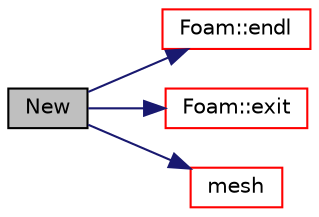 digraph "New"
{
  bgcolor="transparent";
  edge [fontname="Helvetica",fontsize="10",labelfontname="Helvetica",labelfontsize="10"];
  node [fontname="Helvetica",fontsize="10",shape=record];
  rankdir="LR";
  Node61 [label="New",height=0.2,width=0.4,color="black", fillcolor="grey75", style="filled", fontcolor="black"];
  Node61 -> Node62 [color="midnightblue",fontsize="10",style="solid",fontname="Helvetica"];
  Node62 [label="Foam::endl",height=0.2,width=0.4,color="red",URL="$a21851.html#a2db8fe02a0d3909e9351bb4275b23ce4",tooltip="Add newline and flush stream. "];
  Node61 -> Node64 [color="midnightblue",fontsize="10",style="solid",fontname="Helvetica"];
  Node64 [label="Foam::exit",height=0.2,width=0.4,color="red",URL="$a21851.html#a06ca7250d8e89caf05243ec094843642"];
  Node61 -> Node111 [color="midnightblue",fontsize="10",style="solid",fontname="Helvetica"];
  Node111 [label="mesh",height=0.2,width=0.4,color="red",URL="$a24505.html#a470f06cfb9b6ee887cd85d63de275607",tooltip="Return reference to the mesh. "];
}

